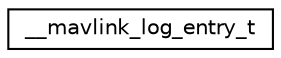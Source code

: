 digraph "Graphical Class Hierarchy"
{
 // INTERACTIVE_SVG=YES
  edge [fontname="Helvetica",fontsize="10",labelfontname="Helvetica",labelfontsize="10"];
  node [fontname="Helvetica",fontsize="10",shape=record];
  rankdir="LR";
  Node1 [label="__mavlink_log_entry_t",height=0.2,width=0.4,color="black", fillcolor="white", style="filled",URL="$struct____mavlink__log__entry__t.html"];
}
